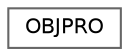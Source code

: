 digraph "类继承关系图"
{
 // LATEX_PDF_SIZE
  bgcolor="transparent";
  edge [fontname=Helvetica,fontsize=10,labelfontname=Helvetica,labelfontsize=10];
  node [fontname=Helvetica,fontsize=10,shape=box,height=0.2,width=0.4];
  rankdir="LR";
  Node0 [id="Node000000",label="OBJPRO",height=0.2,width=0.4,color="grey40", fillcolor="white", style="filled",URL="$struct_o_b_j_p_r_o.html",tooltip="对象属性常量"];
}
